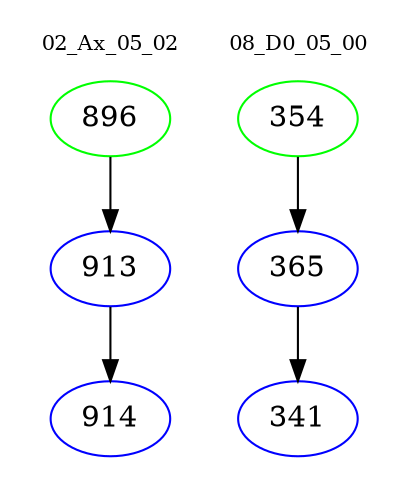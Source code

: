 digraph{
subgraph cluster_0 {
color = white
label = "02_Ax_05_02";
fontsize=10;
T0_896 [label="896", color="green"]
T0_896 -> T0_913 [color="black"]
T0_913 [label="913", color="blue"]
T0_913 -> T0_914 [color="black"]
T0_914 [label="914", color="blue"]
}
subgraph cluster_1 {
color = white
label = "08_D0_05_00";
fontsize=10;
T1_354 [label="354", color="green"]
T1_354 -> T1_365 [color="black"]
T1_365 [label="365", color="blue"]
T1_365 -> T1_341 [color="black"]
T1_341 [label="341", color="blue"]
}
}

